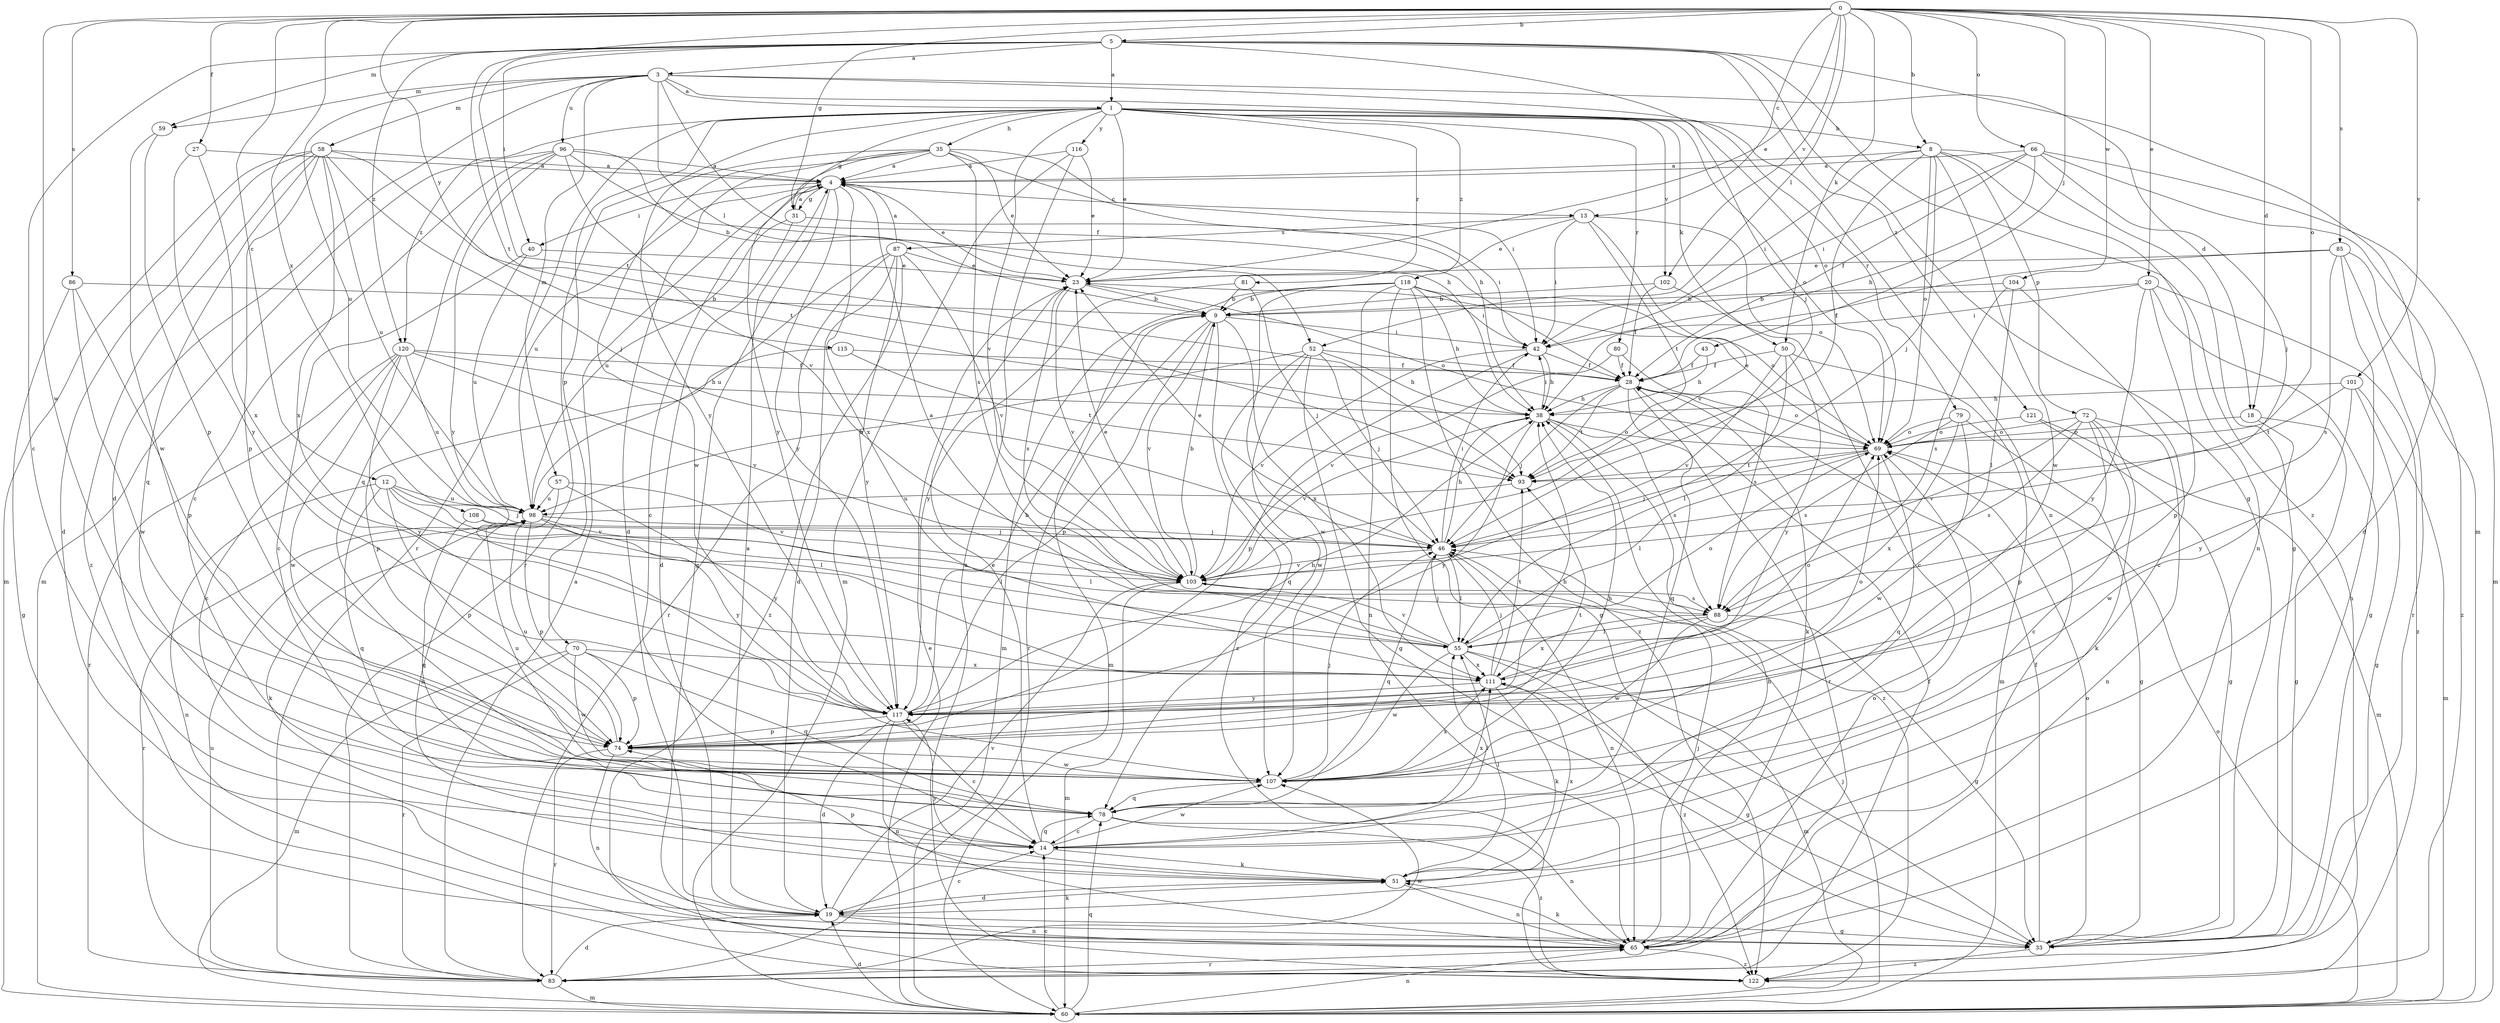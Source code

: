 strict digraph  {
0;
1;
3;
4;
5;
8;
9;
12;
13;
14;
18;
19;
20;
23;
27;
28;
31;
33;
35;
38;
40;
42;
43;
46;
50;
51;
52;
55;
57;
58;
59;
60;
65;
66;
69;
70;
72;
74;
78;
79;
80;
81;
83;
85;
86;
87;
88;
93;
96;
98;
101;
102;
103;
104;
107;
108;
111;
115;
116;
117;
118;
120;
121;
122;
0 -> 5  [label=b];
0 -> 8  [label=b];
0 -> 12  [label=c];
0 -> 13  [label=c];
0 -> 18  [label=d];
0 -> 20  [label=e];
0 -> 23  [label=e];
0 -> 27  [label=f];
0 -> 31  [label=g];
0 -> 43  [label=j];
0 -> 50  [label=k];
0 -> 52  [label=l];
0 -> 66  [label=o];
0 -> 69  [label=o];
0 -> 85  [label=s];
0 -> 86  [label=s];
0 -> 93  [label=t];
0 -> 101  [label=v];
0 -> 102  [label=v];
0 -> 104  [label=w];
0 -> 107  [label=w];
0 -> 108  [label=x];
0 -> 115  [label=y];
1 -> 8  [label=b];
1 -> 23  [label=e];
1 -> 31  [label=g];
1 -> 35  [label=h];
1 -> 50  [label=k];
1 -> 69  [label=o];
1 -> 70  [label=p];
1 -> 79  [label=r];
1 -> 80  [label=r];
1 -> 81  [label=r];
1 -> 83  [label=r];
1 -> 102  [label=v];
1 -> 103  [label=v];
1 -> 116  [label=y];
1 -> 117  [label=y];
1 -> 118  [label=z];
1 -> 120  [label=z];
3 -> 1  [label=a];
3 -> 18  [label=d];
3 -> 19  [label=d];
3 -> 28  [label=f];
3 -> 52  [label=l];
3 -> 57  [label=m];
3 -> 58  [label=m];
3 -> 59  [label=m];
3 -> 65  [label=n];
3 -> 69  [label=o];
3 -> 96  [label=u];
3 -> 98  [label=u];
4 -> 13  [label=c];
4 -> 14  [label=c];
4 -> 23  [label=e];
4 -> 31  [label=g];
4 -> 33  [label=g];
4 -> 40  [label=i];
4 -> 98  [label=u];
4 -> 111  [label=x];
4 -> 117  [label=y];
5 -> 1  [label=a];
5 -> 3  [label=a];
5 -> 14  [label=c];
5 -> 33  [label=g];
5 -> 40  [label=i];
5 -> 46  [label=j];
5 -> 59  [label=m];
5 -> 60  [label=m];
5 -> 93  [label=t];
5 -> 120  [label=z];
5 -> 121  [label=z];
5 -> 122  [label=z];
8 -> 4  [label=a];
8 -> 33  [label=g];
8 -> 42  [label=i];
8 -> 46  [label=j];
8 -> 65  [label=n];
8 -> 69  [label=o];
8 -> 72  [label=p];
8 -> 93  [label=t];
8 -> 107  [label=w];
9 -> 42  [label=i];
9 -> 60  [label=m];
9 -> 74  [label=p];
9 -> 83  [label=r];
9 -> 103  [label=v];
9 -> 111  [label=x];
9 -> 122  [label=z];
12 -> 46  [label=j];
12 -> 55  [label=l];
12 -> 65  [label=n];
12 -> 74  [label=p];
12 -> 78  [label=q];
12 -> 98  [label=u];
12 -> 103  [label=v];
13 -> 23  [label=e];
13 -> 42  [label=i];
13 -> 69  [label=o];
13 -> 87  [label=s];
13 -> 93  [label=t];
13 -> 103  [label=v];
14 -> 23  [label=e];
14 -> 51  [label=k];
14 -> 55  [label=l];
14 -> 78  [label=q];
14 -> 107  [label=w];
18 -> 33  [label=g];
18 -> 69  [label=o];
18 -> 107  [label=w];
19 -> 4  [label=a];
19 -> 14  [label=c];
19 -> 33  [label=g];
19 -> 51  [label=k];
19 -> 65  [label=n];
19 -> 103  [label=v];
20 -> 9  [label=b];
20 -> 33  [label=g];
20 -> 42  [label=i];
20 -> 74  [label=p];
20 -> 117  [label=y];
20 -> 122  [label=z];
23 -> 9  [label=b];
23 -> 69  [label=o];
23 -> 88  [label=s];
23 -> 103  [label=v];
27 -> 4  [label=a];
27 -> 111  [label=x];
27 -> 117  [label=y];
28 -> 38  [label=h];
28 -> 46  [label=j];
28 -> 51  [label=k];
28 -> 69  [label=o];
28 -> 78  [label=q];
28 -> 83  [label=r];
28 -> 93  [label=t];
31 -> 4  [label=a];
31 -> 19  [label=d];
31 -> 42  [label=i];
31 -> 98  [label=u];
33 -> 28  [label=f];
33 -> 69  [label=o];
33 -> 122  [label=z];
35 -> 4  [label=a];
35 -> 19  [label=d];
35 -> 23  [label=e];
35 -> 38  [label=h];
35 -> 42  [label=i];
35 -> 83  [label=r];
35 -> 88  [label=s];
35 -> 107  [label=w];
35 -> 117  [label=y];
38 -> 42  [label=i];
38 -> 69  [label=o];
38 -> 88  [label=s];
38 -> 103  [label=v];
38 -> 117  [label=y];
38 -> 122  [label=z];
40 -> 14  [label=c];
40 -> 23  [label=e];
40 -> 98  [label=u];
42 -> 28  [label=f];
42 -> 38  [label=h];
42 -> 74  [label=p];
42 -> 103  [label=v];
43 -> 28  [label=f];
43 -> 38  [label=h];
46 -> 23  [label=e];
46 -> 38  [label=h];
46 -> 42  [label=i];
46 -> 55  [label=l];
46 -> 65  [label=n];
46 -> 78  [label=q];
46 -> 103  [label=v];
50 -> 28  [label=f];
50 -> 55  [label=l];
50 -> 60  [label=m];
50 -> 103  [label=v];
50 -> 117  [label=y];
51 -> 19  [label=d];
51 -> 55  [label=l];
51 -> 65  [label=n];
51 -> 74  [label=p];
51 -> 111  [label=x];
51 -> 117  [label=y];
52 -> 28  [label=f];
52 -> 33  [label=g];
52 -> 38  [label=h];
52 -> 46  [label=j];
52 -> 78  [label=q];
52 -> 98  [label=u];
52 -> 107  [label=w];
55 -> 4  [label=a];
55 -> 46  [label=j];
55 -> 60  [label=m];
55 -> 69  [label=o];
55 -> 103  [label=v];
55 -> 107  [label=w];
55 -> 111  [label=x];
55 -> 122  [label=z];
57 -> 51  [label=k];
57 -> 98  [label=u];
57 -> 103  [label=v];
57 -> 117  [label=y];
58 -> 4  [label=a];
58 -> 19  [label=d];
58 -> 46  [label=j];
58 -> 60  [label=m];
58 -> 74  [label=p];
58 -> 78  [label=q];
58 -> 93  [label=t];
58 -> 98  [label=u];
58 -> 111  [label=x];
58 -> 122  [label=z];
59 -> 74  [label=p];
59 -> 107  [label=w];
60 -> 14  [label=c];
60 -> 19  [label=d];
60 -> 23  [label=e];
60 -> 46  [label=j];
60 -> 65  [label=n];
60 -> 69  [label=o];
60 -> 78  [label=q];
65 -> 38  [label=h];
65 -> 46  [label=j];
65 -> 51  [label=k];
65 -> 69  [label=o];
65 -> 83  [label=r];
65 -> 122  [label=z];
66 -> 4  [label=a];
66 -> 19  [label=d];
66 -> 28  [label=f];
66 -> 38  [label=h];
66 -> 42  [label=i];
66 -> 46  [label=j];
66 -> 60  [label=m];
69 -> 23  [label=e];
69 -> 46  [label=j];
69 -> 55  [label=l];
69 -> 78  [label=q];
69 -> 93  [label=t];
70 -> 60  [label=m];
70 -> 74  [label=p];
70 -> 78  [label=q];
70 -> 83  [label=r];
70 -> 107  [label=w];
70 -> 111  [label=x];
72 -> 14  [label=c];
72 -> 51  [label=k];
72 -> 65  [label=n];
72 -> 69  [label=o];
72 -> 74  [label=p];
72 -> 88  [label=s];
72 -> 103  [label=v];
74 -> 38  [label=h];
74 -> 65  [label=n];
74 -> 83  [label=r];
74 -> 93  [label=t];
74 -> 98  [label=u];
74 -> 107  [label=w];
78 -> 14  [label=c];
78 -> 65  [label=n];
78 -> 111  [label=x];
78 -> 122  [label=z];
79 -> 33  [label=g];
79 -> 69  [label=o];
79 -> 88  [label=s];
79 -> 107  [label=w];
79 -> 111  [label=x];
80 -> 28  [label=f];
80 -> 88  [label=s];
80 -> 103  [label=v];
81 -> 9  [label=b];
81 -> 46  [label=j];
81 -> 117  [label=y];
83 -> 4  [label=a];
83 -> 19  [label=d];
83 -> 28  [label=f];
83 -> 60  [label=m];
83 -> 98  [label=u];
83 -> 107  [label=w];
85 -> 23  [label=e];
85 -> 28  [label=f];
85 -> 65  [label=n];
85 -> 83  [label=r];
85 -> 88  [label=s];
85 -> 122  [label=z];
86 -> 9  [label=b];
86 -> 33  [label=g];
86 -> 74  [label=p];
86 -> 107  [label=w];
87 -> 4  [label=a];
87 -> 19  [label=d];
87 -> 23  [label=e];
87 -> 83  [label=r];
87 -> 98  [label=u];
87 -> 103  [label=v];
87 -> 117  [label=y];
87 -> 122  [label=z];
88 -> 33  [label=g];
88 -> 55  [label=l];
88 -> 107  [label=w];
88 -> 111  [label=x];
93 -> 98  [label=u];
96 -> 4  [label=a];
96 -> 9  [label=b];
96 -> 14  [label=c];
96 -> 38  [label=h];
96 -> 60  [label=m];
96 -> 78  [label=q];
96 -> 103  [label=v];
96 -> 117  [label=y];
98 -> 46  [label=j];
98 -> 51  [label=k];
98 -> 55  [label=l];
98 -> 74  [label=p];
98 -> 83  [label=r];
98 -> 117  [label=y];
101 -> 33  [label=g];
101 -> 38  [label=h];
101 -> 60  [label=m];
101 -> 93  [label=t];
101 -> 117  [label=y];
102 -> 9  [label=b];
102 -> 14  [label=c];
102 -> 28  [label=f];
103 -> 9  [label=b];
103 -> 23  [label=e];
103 -> 60  [label=m];
103 -> 88  [label=s];
104 -> 9  [label=b];
104 -> 14  [label=c];
104 -> 55  [label=l];
104 -> 88  [label=s];
107 -> 38  [label=h];
107 -> 46  [label=j];
107 -> 78  [label=q];
107 -> 98  [label=u];
107 -> 111  [label=x];
108 -> 46  [label=j];
108 -> 55  [label=l];
108 -> 78  [label=q];
111 -> 33  [label=g];
111 -> 46  [label=j];
111 -> 51  [label=k];
111 -> 69  [label=o];
111 -> 93  [label=t];
111 -> 117  [label=y];
115 -> 28  [label=f];
115 -> 74  [label=p];
115 -> 93  [label=t];
116 -> 4  [label=a];
116 -> 23  [label=e];
116 -> 60  [label=m];
116 -> 122  [label=z];
117 -> 9  [label=b];
117 -> 14  [label=c];
117 -> 19  [label=d];
117 -> 38  [label=h];
117 -> 65  [label=n];
117 -> 69  [label=o];
117 -> 74  [label=p];
118 -> 9  [label=b];
118 -> 33  [label=g];
118 -> 38  [label=h];
118 -> 42  [label=i];
118 -> 60  [label=m];
118 -> 65  [label=n];
118 -> 69  [label=o];
118 -> 107  [label=w];
118 -> 122  [label=z];
120 -> 14  [label=c];
120 -> 28  [label=f];
120 -> 38  [label=h];
120 -> 83  [label=r];
120 -> 98  [label=u];
120 -> 103  [label=v];
120 -> 107  [label=w];
120 -> 117  [label=y];
121 -> 33  [label=g];
121 -> 60  [label=m];
121 -> 69  [label=o];
}

